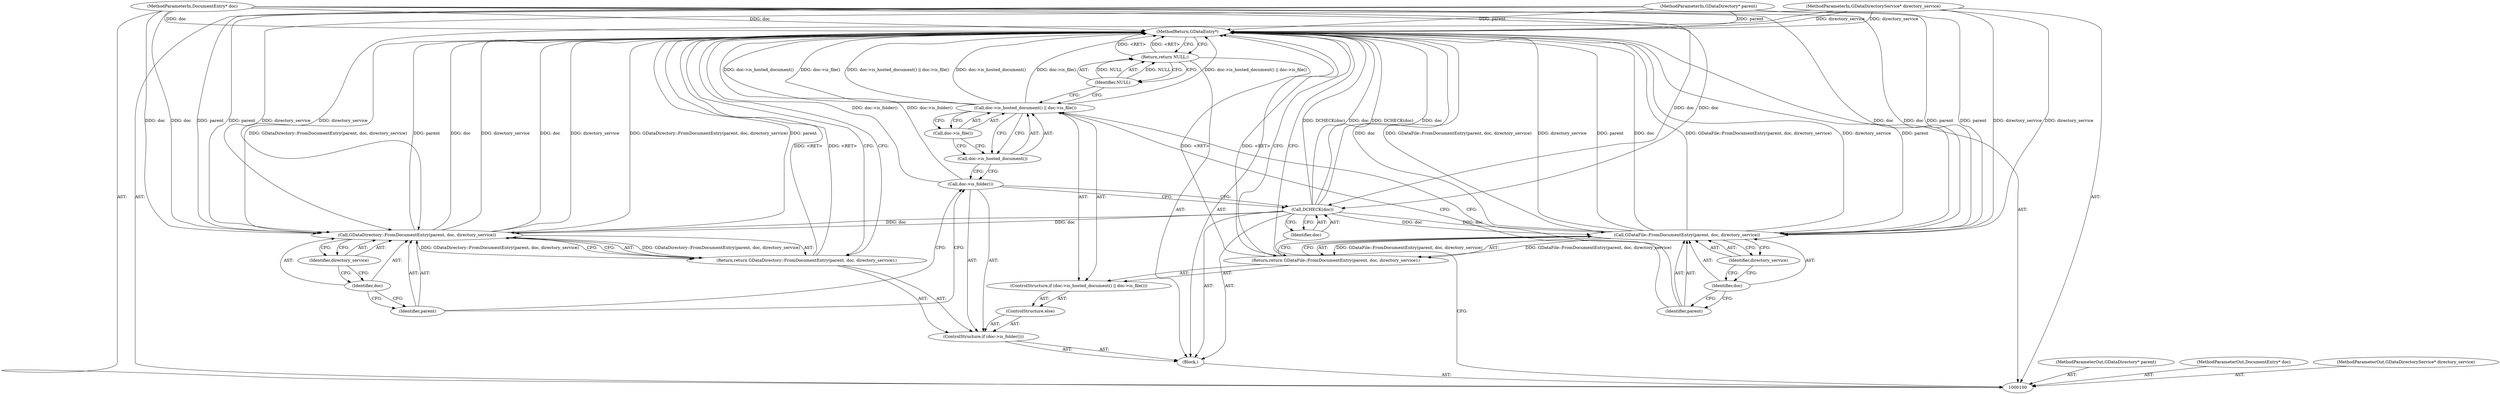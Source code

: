digraph "1_Chrome_dd3b6fe574edad231c01c78e4647a74c38dc4178_4" {
"1000126" [label="(MethodReturn,GDataEntry*)"];
"1000124" [label="(Return,return NULL;)"];
"1000125" [label="(Identifier,NULL)"];
"1000101" [label="(MethodParameterIn,GDataDirectory* parent)"];
"1000164" [label="(MethodParameterOut,GDataDirectory* parent)"];
"1000102" [label="(MethodParameterIn,DocumentEntry* doc)"];
"1000165" [label="(MethodParameterOut,DocumentEntry* doc)"];
"1000103" [label="(MethodParameterIn,GDataDirectoryService* directory_service)"];
"1000166" [label="(MethodParameterOut,GDataDirectoryService* directory_service)"];
"1000104" [label="(Block,)"];
"1000105" [label="(Call,DCHECK(doc))"];
"1000106" [label="(Identifier,doc)"];
"1000107" [label="(ControlStructure,if (doc->is_folder()))"];
"1000108" [label="(Call,doc->is_folder())"];
"1000110" [label="(Call,GDataDirectory::FromDocumentEntry(parent, doc, directory_service))"];
"1000109" [label="(Return,return GDataDirectory::FromDocumentEntry(parent, doc, directory_service);)"];
"1000111" [label="(Identifier,parent)"];
"1000112" [label="(Identifier,doc)"];
"1000113" [label="(Identifier,directory_service)"];
"1000116" [label="(Call,doc->is_hosted_document() || doc->is_file())"];
"1000117" [label="(Call,doc->is_hosted_document())"];
"1000114" [label="(ControlStructure,else)"];
"1000118" [label="(Call,doc->is_file())"];
"1000115" [label="(ControlStructure,if (doc->is_hosted_document() || doc->is_file()))"];
"1000120" [label="(Call,GDataFile::FromDocumentEntry(parent, doc, directory_service))"];
"1000119" [label="(Return,return GDataFile::FromDocumentEntry(parent, doc, directory_service);)"];
"1000121" [label="(Identifier,parent)"];
"1000122" [label="(Identifier,doc)"];
"1000123" [label="(Identifier,directory_service)"];
"1000126" -> "1000100"  [label="AST: "];
"1000126" -> "1000109"  [label="CFG: "];
"1000126" -> "1000119"  [label="CFG: "];
"1000126" -> "1000124"  [label="CFG: "];
"1000116" -> "1000126"  [label="DDG: doc->is_hosted_document()"];
"1000116" -> "1000126"  [label="DDG: doc->is_file()"];
"1000116" -> "1000126"  [label="DDG: doc->is_hosted_document() || doc->is_file()"];
"1000108" -> "1000126"  [label="DDG: doc->is_folder()"];
"1000105" -> "1000126"  [label="DDG: DCHECK(doc)"];
"1000105" -> "1000126"  [label="DDG: doc"];
"1000120" -> "1000126"  [label="DDG: directory_service"];
"1000120" -> "1000126"  [label="DDG: parent"];
"1000120" -> "1000126"  [label="DDG: doc"];
"1000120" -> "1000126"  [label="DDG: GDataFile::FromDocumentEntry(parent, doc, directory_service)"];
"1000103" -> "1000126"  [label="DDG: directory_service"];
"1000102" -> "1000126"  [label="DDG: doc"];
"1000110" -> "1000126"  [label="DDG: doc"];
"1000110" -> "1000126"  [label="DDG: directory_service"];
"1000110" -> "1000126"  [label="DDG: GDataDirectory::FromDocumentEntry(parent, doc, directory_service)"];
"1000110" -> "1000126"  [label="DDG: parent"];
"1000101" -> "1000126"  [label="DDG: parent"];
"1000119" -> "1000126"  [label="DDG: <RET>"];
"1000124" -> "1000126"  [label="DDG: <RET>"];
"1000109" -> "1000126"  [label="DDG: <RET>"];
"1000124" -> "1000104"  [label="AST: "];
"1000124" -> "1000125"  [label="CFG: "];
"1000125" -> "1000124"  [label="AST: "];
"1000126" -> "1000124"  [label="CFG: "];
"1000124" -> "1000126"  [label="DDG: <RET>"];
"1000125" -> "1000124"  [label="DDG: NULL"];
"1000125" -> "1000124"  [label="AST: "];
"1000125" -> "1000116"  [label="CFG: "];
"1000124" -> "1000125"  [label="CFG: "];
"1000125" -> "1000124"  [label="DDG: NULL"];
"1000101" -> "1000100"  [label="AST: "];
"1000101" -> "1000126"  [label="DDG: parent"];
"1000101" -> "1000110"  [label="DDG: parent"];
"1000101" -> "1000120"  [label="DDG: parent"];
"1000164" -> "1000100"  [label="AST: "];
"1000102" -> "1000100"  [label="AST: "];
"1000102" -> "1000126"  [label="DDG: doc"];
"1000102" -> "1000105"  [label="DDG: doc"];
"1000102" -> "1000110"  [label="DDG: doc"];
"1000102" -> "1000120"  [label="DDG: doc"];
"1000165" -> "1000100"  [label="AST: "];
"1000103" -> "1000100"  [label="AST: "];
"1000103" -> "1000126"  [label="DDG: directory_service"];
"1000103" -> "1000110"  [label="DDG: directory_service"];
"1000103" -> "1000120"  [label="DDG: directory_service"];
"1000166" -> "1000100"  [label="AST: "];
"1000104" -> "1000100"  [label="AST: "];
"1000105" -> "1000104"  [label="AST: "];
"1000107" -> "1000104"  [label="AST: "];
"1000124" -> "1000104"  [label="AST: "];
"1000105" -> "1000104"  [label="AST: "];
"1000105" -> "1000106"  [label="CFG: "];
"1000106" -> "1000105"  [label="AST: "];
"1000108" -> "1000105"  [label="CFG: "];
"1000105" -> "1000126"  [label="DDG: DCHECK(doc)"];
"1000105" -> "1000126"  [label="DDG: doc"];
"1000102" -> "1000105"  [label="DDG: doc"];
"1000105" -> "1000110"  [label="DDG: doc"];
"1000105" -> "1000120"  [label="DDG: doc"];
"1000106" -> "1000105"  [label="AST: "];
"1000106" -> "1000100"  [label="CFG: "];
"1000105" -> "1000106"  [label="CFG: "];
"1000107" -> "1000104"  [label="AST: "];
"1000108" -> "1000107"  [label="AST: "];
"1000109" -> "1000107"  [label="AST: "];
"1000114" -> "1000107"  [label="AST: "];
"1000108" -> "1000107"  [label="AST: "];
"1000108" -> "1000105"  [label="CFG: "];
"1000111" -> "1000108"  [label="CFG: "];
"1000117" -> "1000108"  [label="CFG: "];
"1000108" -> "1000126"  [label="DDG: doc->is_folder()"];
"1000110" -> "1000109"  [label="AST: "];
"1000110" -> "1000113"  [label="CFG: "];
"1000111" -> "1000110"  [label="AST: "];
"1000112" -> "1000110"  [label="AST: "];
"1000113" -> "1000110"  [label="AST: "];
"1000109" -> "1000110"  [label="CFG: "];
"1000110" -> "1000126"  [label="DDG: doc"];
"1000110" -> "1000126"  [label="DDG: directory_service"];
"1000110" -> "1000126"  [label="DDG: GDataDirectory::FromDocumentEntry(parent, doc, directory_service)"];
"1000110" -> "1000126"  [label="DDG: parent"];
"1000110" -> "1000109"  [label="DDG: GDataDirectory::FromDocumentEntry(parent, doc, directory_service)"];
"1000101" -> "1000110"  [label="DDG: parent"];
"1000105" -> "1000110"  [label="DDG: doc"];
"1000102" -> "1000110"  [label="DDG: doc"];
"1000103" -> "1000110"  [label="DDG: directory_service"];
"1000109" -> "1000107"  [label="AST: "];
"1000109" -> "1000110"  [label="CFG: "];
"1000110" -> "1000109"  [label="AST: "];
"1000126" -> "1000109"  [label="CFG: "];
"1000109" -> "1000126"  [label="DDG: <RET>"];
"1000110" -> "1000109"  [label="DDG: GDataDirectory::FromDocumentEntry(parent, doc, directory_service)"];
"1000111" -> "1000110"  [label="AST: "];
"1000111" -> "1000108"  [label="CFG: "];
"1000112" -> "1000111"  [label="CFG: "];
"1000112" -> "1000110"  [label="AST: "];
"1000112" -> "1000111"  [label="CFG: "];
"1000113" -> "1000112"  [label="CFG: "];
"1000113" -> "1000110"  [label="AST: "];
"1000113" -> "1000112"  [label="CFG: "];
"1000110" -> "1000113"  [label="CFG: "];
"1000116" -> "1000115"  [label="AST: "];
"1000116" -> "1000117"  [label="CFG: "];
"1000116" -> "1000118"  [label="CFG: "];
"1000117" -> "1000116"  [label="AST: "];
"1000118" -> "1000116"  [label="AST: "];
"1000121" -> "1000116"  [label="CFG: "];
"1000125" -> "1000116"  [label="CFG: "];
"1000116" -> "1000126"  [label="DDG: doc->is_hosted_document()"];
"1000116" -> "1000126"  [label="DDG: doc->is_file()"];
"1000116" -> "1000126"  [label="DDG: doc->is_hosted_document() || doc->is_file()"];
"1000117" -> "1000116"  [label="AST: "];
"1000117" -> "1000108"  [label="CFG: "];
"1000118" -> "1000117"  [label="CFG: "];
"1000116" -> "1000117"  [label="CFG: "];
"1000114" -> "1000107"  [label="AST: "];
"1000115" -> "1000114"  [label="AST: "];
"1000118" -> "1000116"  [label="AST: "];
"1000118" -> "1000117"  [label="CFG: "];
"1000116" -> "1000118"  [label="CFG: "];
"1000115" -> "1000114"  [label="AST: "];
"1000116" -> "1000115"  [label="AST: "];
"1000119" -> "1000115"  [label="AST: "];
"1000120" -> "1000119"  [label="AST: "];
"1000120" -> "1000123"  [label="CFG: "];
"1000121" -> "1000120"  [label="AST: "];
"1000122" -> "1000120"  [label="AST: "];
"1000123" -> "1000120"  [label="AST: "];
"1000119" -> "1000120"  [label="CFG: "];
"1000120" -> "1000126"  [label="DDG: directory_service"];
"1000120" -> "1000126"  [label="DDG: parent"];
"1000120" -> "1000126"  [label="DDG: doc"];
"1000120" -> "1000126"  [label="DDG: GDataFile::FromDocumentEntry(parent, doc, directory_service)"];
"1000120" -> "1000119"  [label="DDG: GDataFile::FromDocumentEntry(parent, doc, directory_service)"];
"1000101" -> "1000120"  [label="DDG: parent"];
"1000105" -> "1000120"  [label="DDG: doc"];
"1000102" -> "1000120"  [label="DDG: doc"];
"1000103" -> "1000120"  [label="DDG: directory_service"];
"1000119" -> "1000115"  [label="AST: "];
"1000119" -> "1000120"  [label="CFG: "];
"1000120" -> "1000119"  [label="AST: "];
"1000126" -> "1000119"  [label="CFG: "];
"1000119" -> "1000126"  [label="DDG: <RET>"];
"1000120" -> "1000119"  [label="DDG: GDataFile::FromDocumentEntry(parent, doc, directory_service)"];
"1000121" -> "1000120"  [label="AST: "];
"1000121" -> "1000116"  [label="CFG: "];
"1000122" -> "1000121"  [label="CFG: "];
"1000122" -> "1000120"  [label="AST: "];
"1000122" -> "1000121"  [label="CFG: "];
"1000123" -> "1000122"  [label="CFG: "];
"1000123" -> "1000120"  [label="AST: "];
"1000123" -> "1000122"  [label="CFG: "];
"1000120" -> "1000123"  [label="CFG: "];
}
